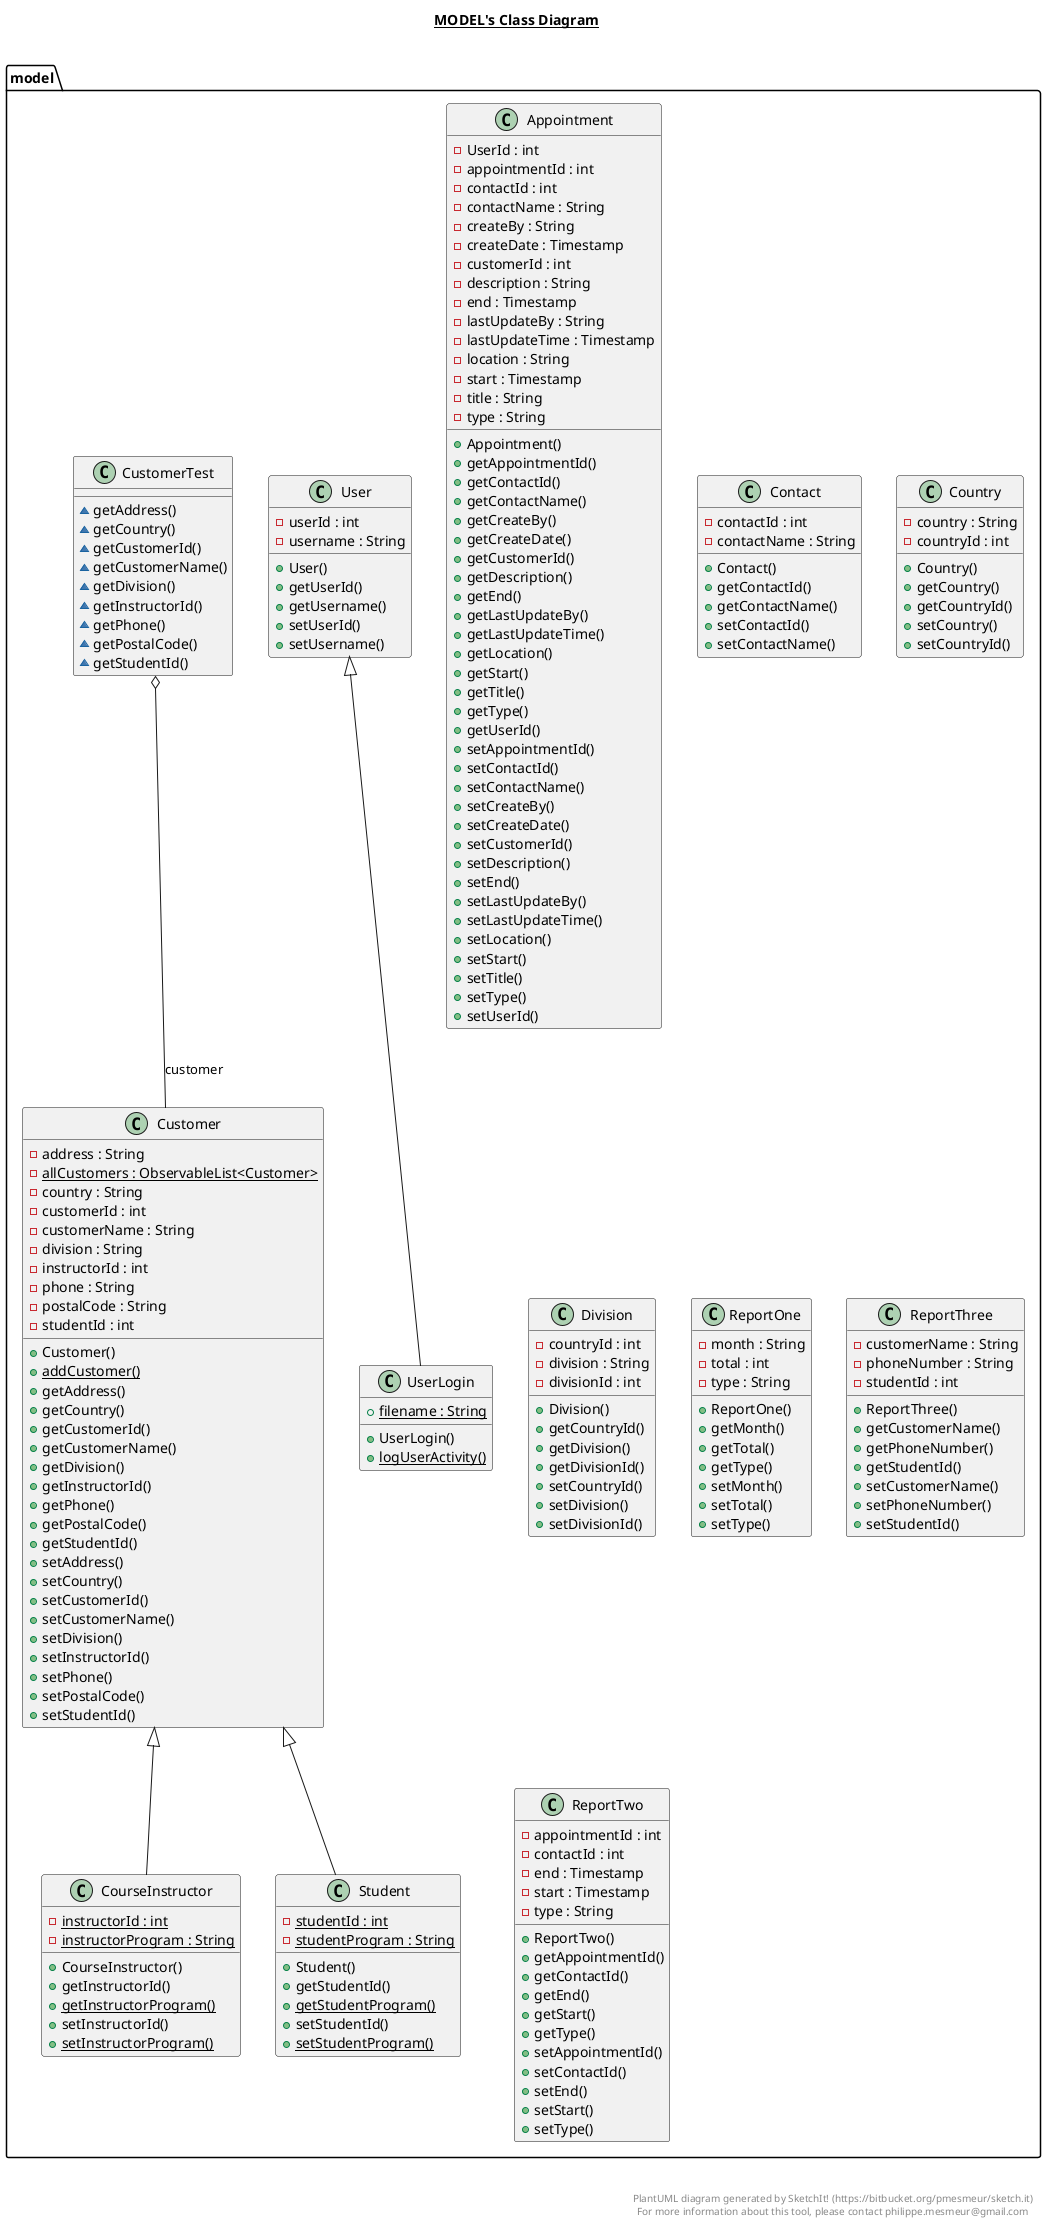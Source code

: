 @startuml

title __MODEL's Class Diagram__\n

  namespace model {
    class model.Appointment {
        - UserId : int
        - appointmentId : int
        - contactId : int
        - contactName : String
        - createBy : String
        - createDate : Timestamp
        - customerId : int
        - description : String
        - end : Timestamp
        - lastUpdateBy : String
        - lastUpdateTime : Timestamp
        - location : String
        - start : Timestamp
        - title : String
        - type : String
        + Appointment()
        + getAppointmentId()
        + getContactId()
        + getContactName()
        + getCreateBy()
        + getCreateDate()
        + getCustomerId()
        + getDescription()
        + getEnd()
        + getLastUpdateBy()
        + getLastUpdateTime()
        + getLocation()
        + getStart()
        + getTitle()
        + getType()
        + getUserId()
        + setAppointmentId()
        + setContactId()
        + setContactName()
        + setCreateBy()
        + setCreateDate()
        + setCustomerId()
        + setDescription()
        + setEnd()
        + setLastUpdateBy()
        + setLastUpdateTime()
        + setLocation()
        + setStart()
        + setTitle()
        + setType()
        + setUserId()
    }
  }
  

  namespace model {
    class model.Contact {
        - contactId : int
        - contactName : String
        + Contact()
        + getContactId()
        + getContactName()
        + setContactId()
        + setContactName()
    }
  }
  

  namespace model {
    class model.Country {
        - country : String
        - countryId : int
        + Country()
        + getCountry()
        + getCountryId()
        + setCountry()
        + setCountryId()
    }
  }
  

  namespace model {
    class model.CourseInstructor {
        {static} - instructorId : int
        {static} - instructorProgram : String
        + CourseInstructor()
        + getInstructorId()
        {static} + getInstructorProgram()
        + setInstructorId()
        {static} + setInstructorProgram()
    }
  }
  

  namespace model {
    class model.Customer {
        - address : String
        {static} - allCustomers : ObservableList<Customer>
        - country : String
        - customerId : int
        - customerName : String
        - division : String
        - instructorId : int
        - phone : String
        - postalCode : String
        - studentId : int
        + Customer()
        {static} + addCustomer()
        + getAddress()
        + getCountry()
        + getCustomerId()
        + getCustomerName()
        + getDivision()
        + getInstructorId()
        + getPhone()
        + getPostalCode()
        + getStudentId()
        + setAddress()
        + setCountry()
        + setCustomerId()
        + setCustomerName()
        + setDivision()
        + setInstructorId()
        + setPhone()
        + setPostalCode()
        + setStudentId()
    }
  }
  

  namespace model {
    class model.CustomerTest {
        ~ getAddress()
        ~ getCountry()
        ~ getCustomerId()
        ~ getCustomerName()
        ~ getDivision()
        ~ getInstructorId()
        ~ getPhone()
        ~ getPostalCode()
        ~ getStudentId()
    }
  }
  

  namespace model {
    class model.Division {
        - countryId : int
        - division : String
        - divisionId : int
        + Division()
        + getCountryId()
        + getDivision()
        + getDivisionId()
        + setCountryId()
        + setDivision()
        + setDivisionId()
    }
  }
  

  namespace model {
    class model.ReportOne {
        - month : String
        - total : int
        - type : String
        + ReportOne()
        + getMonth()
        + getTotal()
        + getType()
        + setMonth()
        + setTotal()
        + setType()
    }
  }
  

  namespace model {
    class model.ReportThree {
        - customerName : String
        - phoneNumber : String
        - studentId : int
        + ReportThree()
        + getCustomerName()
        + getPhoneNumber()
        + getStudentId()
        + setCustomerName()
        + setPhoneNumber()
        + setStudentId()
    }
  }
  

  namespace model {
    class model.ReportTwo {
        - appointmentId : int
        - contactId : int
        - end : Timestamp
        - start : Timestamp
        - type : String
        + ReportTwo()
        + getAppointmentId()
        + getContactId()
        + getEnd()
        + getStart()
        + getType()
        + setAppointmentId()
        + setContactId()
        + setEnd()
        + setStart()
        + setType()
    }
  }
  

  namespace model {
    class model.Student {
        {static} - studentId : int
        {static} - studentProgram : String
        + Student()
        + getStudentId()
        {static} + getStudentProgram()
        + setStudentId()
        {static} + setStudentProgram()
    }
  }
  

  namespace model {
    class model.User {
        - userId : int
        - username : String
        + User()
        + getUserId()
        + getUsername()
        + setUserId()
        + setUsername()
    }
  }
  

  namespace model {
    class model.UserLogin {
        {static} + filename : String
        + UserLogin()
        {static} + logUserActivity()
    }
  }
  

  model.CourseInstructor -up-|> model.Customer
  model.CustomerTest o-- model.Customer : customer
  model.Student -up-|> model.Customer
  model.UserLogin -up-|> model.User


right footer


PlantUML diagram generated by SketchIt! (https://bitbucket.org/pmesmeur/sketch.it)
For more information about this tool, please contact philippe.mesmeur@gmail.com
endfooter

@enduml
